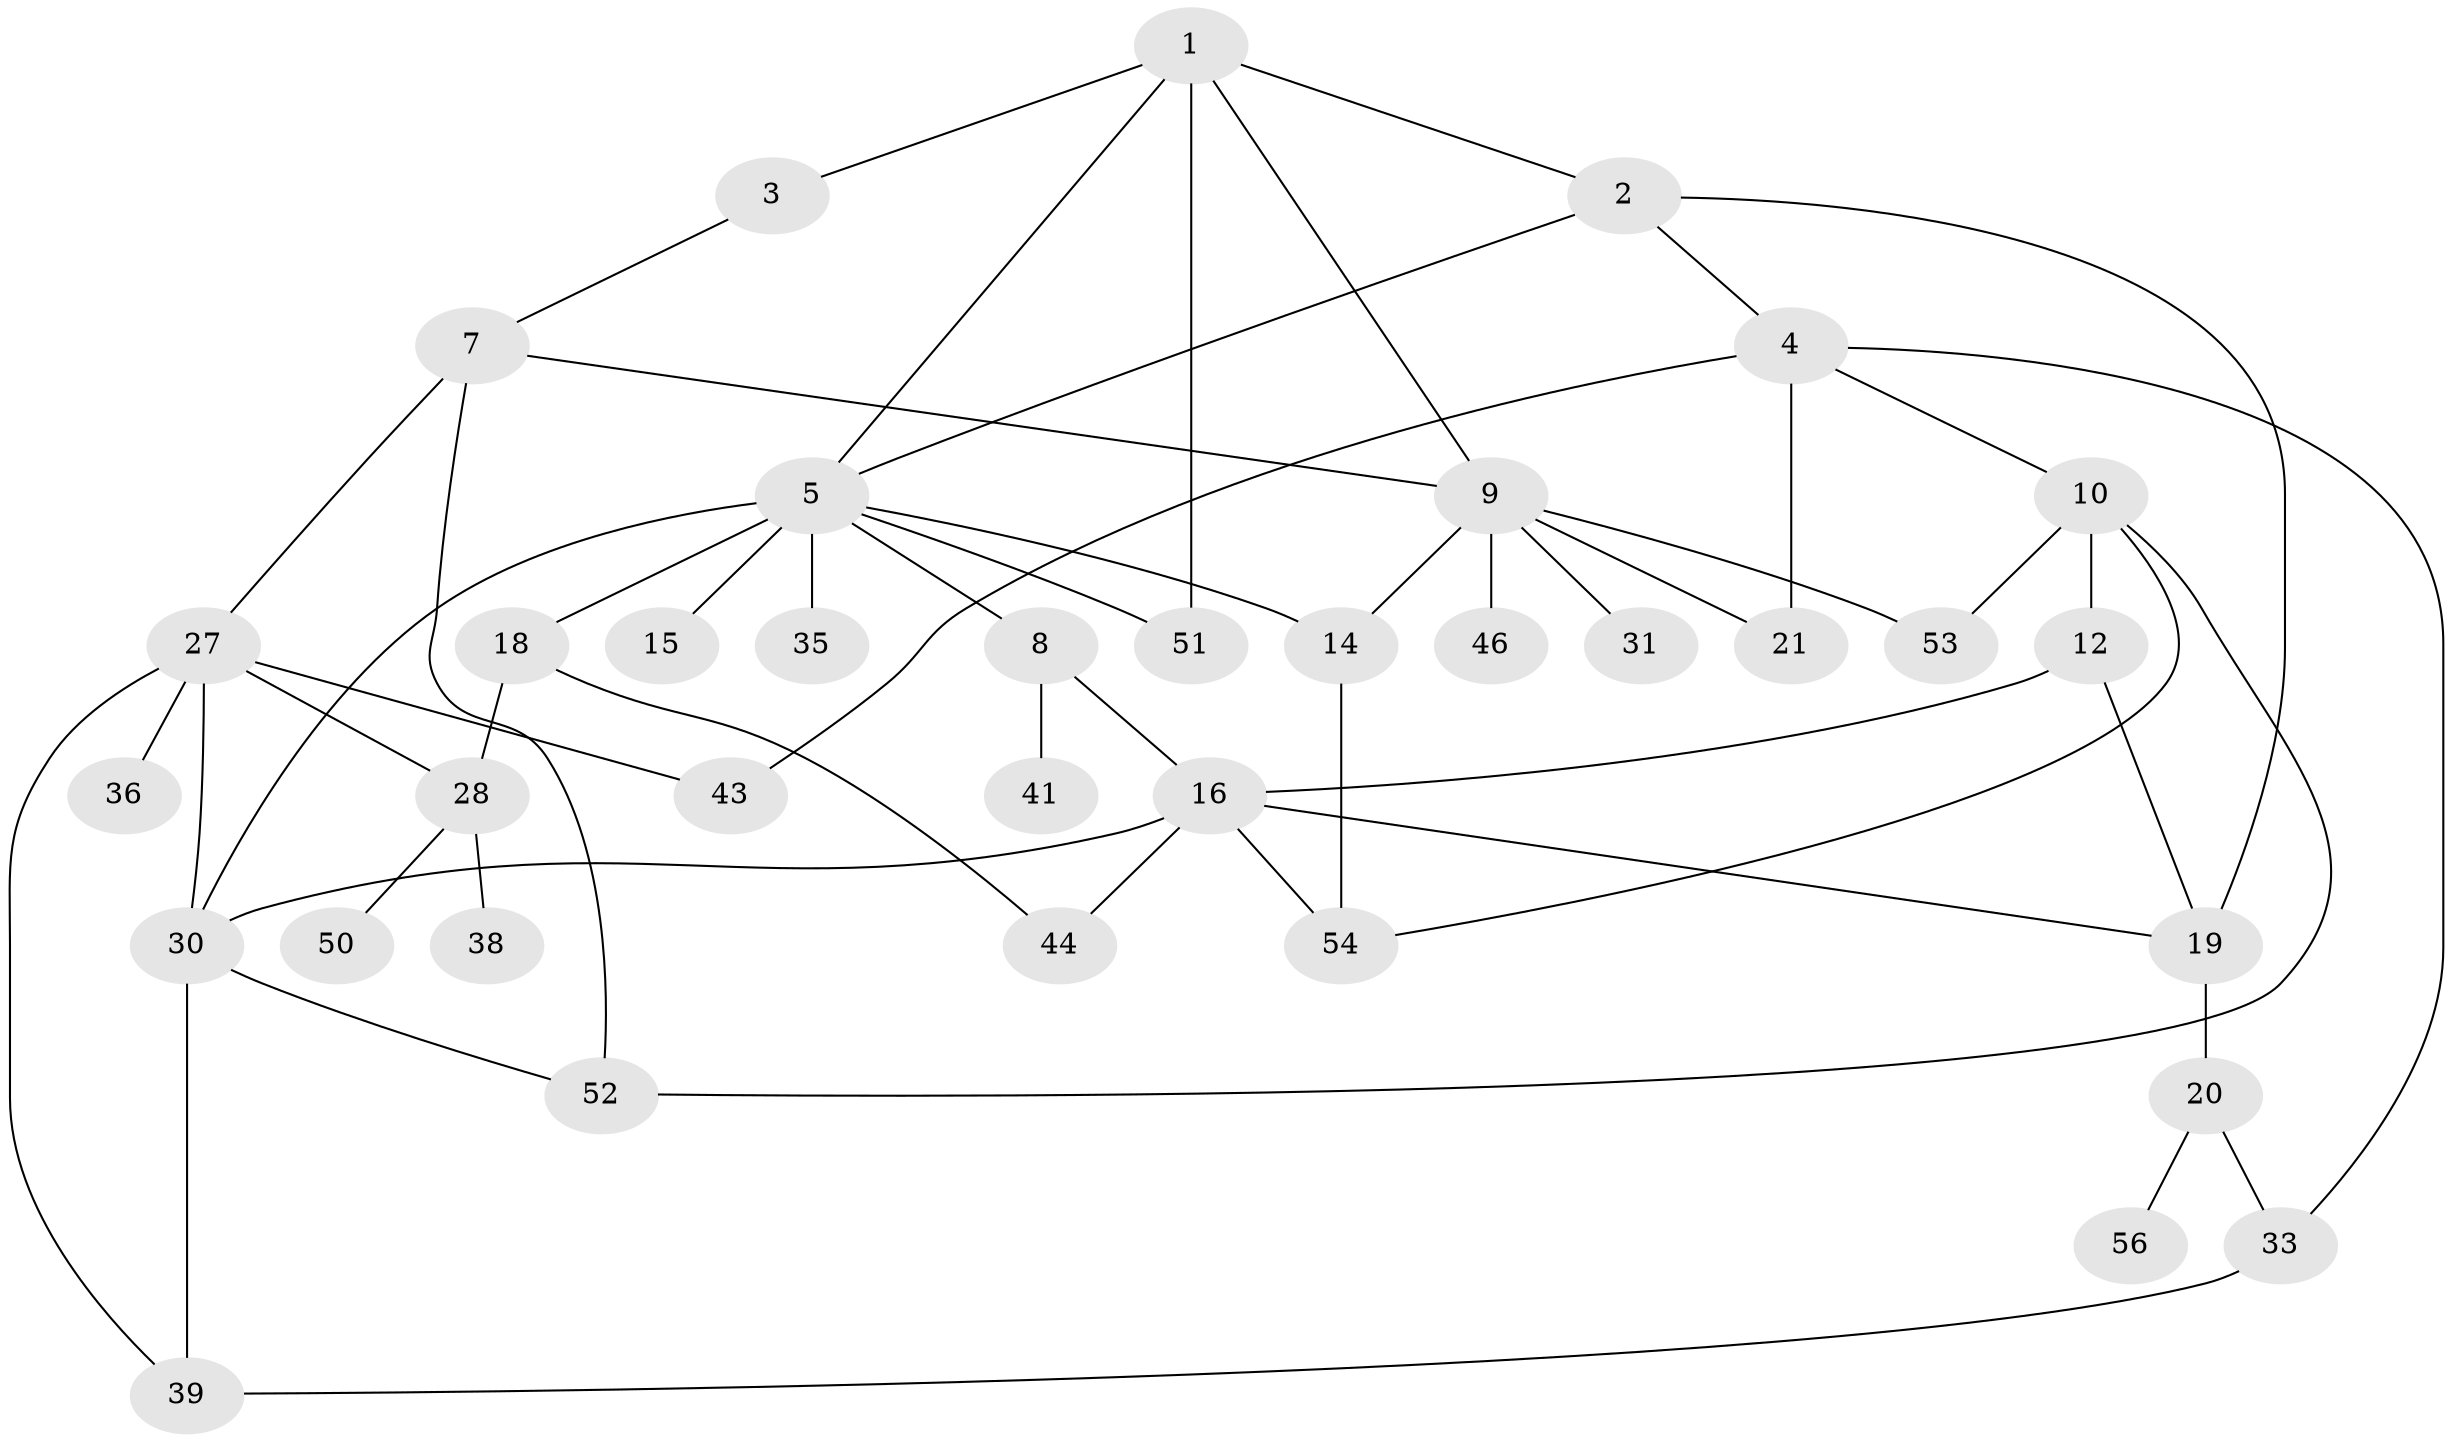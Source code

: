 // Generated by graph-tools (version 1.1) at 2025/51/02/27/25 19:51:38]
// undirected, 36 vertices, 56 edges
graph export_dot {
graph [start="1"]
  node [color=gray90,style=filled];
  1 [super="+13"];
  2 [super="+55"];
  3 [super="+45"];
  4 [super="+17"];
  5 [super="+6"];
  7 [super="+34"];
  8 [super="+23"];
  9 [super="+22"];
  10 [super="+11"];
  12 [super="+24"];
  14 [super="+40"];
  15;
  16 [super="+26"];
  18 [super="+32"];
  19;
  20 [super="+25"];
  21;
  27 [super="+42"];
  28 [super="+29"];
  30 [super="+37"];
  31;
  33 [super="+47"];
  35;
  36;
  38;
  39;
  41;
  43 [super="+49"];
  44 [super="+48"];
  46;
  50;
  51;
  52;
  53;
  54;
  56;
  1 -- 2;
  1 -- 3;
  1 -- 5;
  1 -- 51;
  1 -- 9;
  2 -- 4;
  2 -- 5;
  2 -- 19;
  3 -- 7;
  4 -- 10;
  4 -- 33;
  4 -- 21;
  4 -- 43;
  5 -- 8;
  5 -- 15;
  5 -- 51;
  5 -- 14;
  5 -- 18;
  5 -- 35;
  5 -- 30;
  7 -- 9;
  7 -- 27;
  7 -- 52;
  8 -- 16;
  8 -- 41;
  9 -- 14;
  9 -- 46;
  9 -- 21;
  9 -- 53;
  9 -- 31;
  10 -- 12;
  10 -- 53;
  10 -- 52;
  10 -- 54;
  12 -- 16;
  12 -- 19;
  14 -- 54;
  16 -- 44;
  16 -- 19;
  16 -- 54;
  16 -- 30;
  18 -- 44;
  18 -- 28;
  19 -- 20;
  20 -- 56;
  20 -- 33;
  27 -- 28;
  27 -- 36;
  27 -- 39;
  27 -- 43;
  27 -- 30;
  28 -- 38;
  28 -- 50;
  30 -- 39;
  30 -- 52;
  33 -- 39;
}
